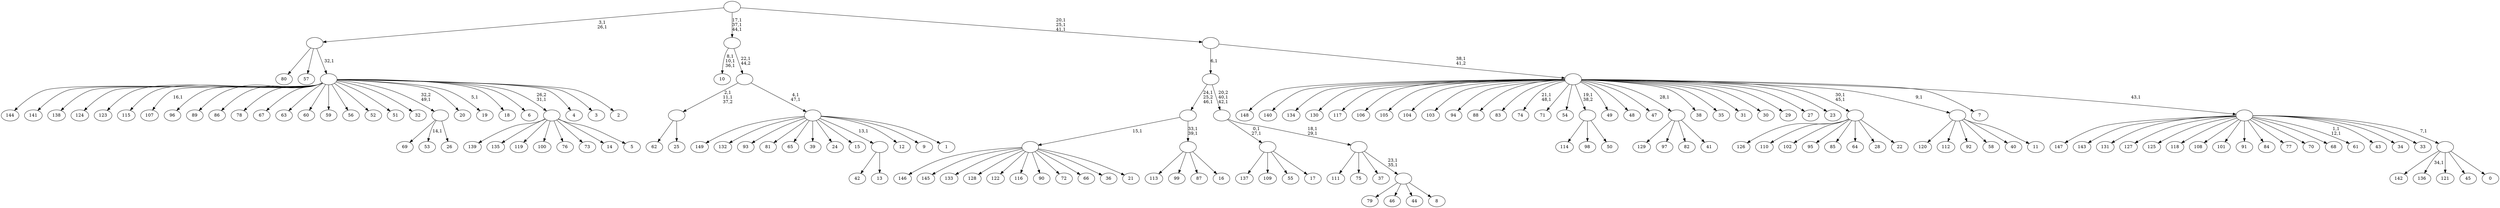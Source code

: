 digraph T {
	200 [label="149"]
	199 [label="148"]
	198 [label="147"]
	197 [label="146"]
	196 [label="145"]
	195 [label="144"]
	194 [label="143"]
	193 [label="142"]
	192 [label="141"]
	191 [label="140"]
	190 [label="139"]
	189 [label="138"]
	188 [label="137"]
	187 [label="136"]
	185 [label="135"]
	184 [label="134"]
	183 [label="133"]
	182 [label="132"]
	181 [label="131"]
	180 [label="130"]
	179 [label="129"]
	178 [label="128"]
	177 [label="127"]
	176 [label="126"]
	175 [label="125"]
	174 [label="124"]
	173 [label="123"]
	172 [label="122"]
	171 [label="121"]
	170 [label="120"]
	169 [label="119"]
	168 [label="118"]
	167 [label="117"]
	166 [label="116"]
	165 [label="115"]
	164 [label="114"]
	163 [label="113"]
	162 [label="112"]
	161 [label="111"]
	160 [label="110"]
	159 [label="109"]
	158 [label="108"]
	157 [label="107"]
	155 [label="106"]
	154 [label="105"]
	153 [label="104"]
	152 [label="103"]
	151 [label="102"]
	150 [label="101"]
	149 [label="100"]
	148 [label="99"]
	147 [label="98"]
	146 [label="97"]
	145 [label="96"]
	144 [label="95"]
	143 [label="94"]
	142 [label="93"]
	141 [label="92"]
	140 [label="91"]
	139 [label="90"]
	138 [label="89"]
	137 [label="88"]
	136 [label="87"]
	135 [label="86"]
	134 [label="85"]
	133 [label="84"]
	132 [label="83"]
	131 [label="82"]
	130 [label="81"]
	129 [label="80"]
	128 [label="79"]
	127 [label="78"]
	126 [label="77"]
	125 [label="76"]
	124 [label="75"]
	123 [label="74"]
	120 [label="73"]
	119 [label="72"]
	118 [label="71"]
	117 [label="70"]
	116 [label="69"]
	115 [label="68"]
	114 [label="67"]
	113 [label="66"]
	112 [label="65"]
	111 [label="64"]
	110 [label="63"]
	109 [label="62"]
	108 [label="61"]
	105 [label="60"]
	104 [label="59"]
	103 [label="58"]
	102 [label="57"]
	101 [label="56"]
	100 [label="55"]
	99 [label="54"]
	98 [label="53"]
	96 [label="52"]
	95 [label="51"]
	94 [label="50"]
	93 [label=""]
	92 [label="49"]
	91 [label="48"]
	90 [label="47"]
	89 [label="46"]
	88 [label="45"]
	87 [label="44"]
	86 [label="43"]
	85 [label="42"]
	84 [label="41"]
	83 [label=""]
	82 [label="40"]
	81 [label="39"]
	80 [label="38"]
	79 [label="37"]
	78 [label="36"]
	77 [label="35"]
	76 [label="34"]
	75 [label="33"]
	74 [label="32"]
	73 [label="31"]
	72 [label="30"]
	71 [label="29"]
	70 [label="28"]
	69 [label="27"]
	68 [label="26"]
	67 [label=""]
	66 [label="25"]
	65 [label=""]
	63 [label="24"]
	62 [label="23"]
	61 [label="22"]
	60 [label=""]
	58 [label="21"]
	57 [label=""]
	56 [label="20"]
	55 [label="19"]
	53 [label="18"]
	52 [label="17"]
	51 [label=""]
	49 [label="16"]
	48 [label=""]
	46 [label=""]
	44 [label="15"]
	43 [label="14"]
	42 [label="13"]
	41 [label=""]
	40 [label="12"]
	39 [label="11"]
	38 [label=""]
	37 [label="10"]
	33 [label="9"]
	32 [label="8"]
	31 [label=""]
	29 [label=""]
	27 [label=""]
	25 [label=""]
	24 [label="7"]
	23 [label="6"]
	22 [label="5"]
	21 [label=""]
	20 [label="4"]
	19 [label="3"]
	18 [label="2"]
	17 [label=""]
	16 [label=""]
	14 [label="1"]
	13 [label=""]
	11 [label=""]
	10 [label=""]
	7 [label="0"]
	6 [label=""]
	5 [label=""]
	4 [label=""]
	3 [label=""]
	0 [label=""]
	93 -> 164 [label=""]
	93 -> 147 [label=""]
	93 -> 94 [label=""]
	83 -> 179 [label=""]
	83 -> 146 [label=""]
	83 -> 131 [label=""]
	83 -> 84 [label=""]
	67 -> 98 [label="14,1"]
	67 -> 116 [label=""]
	67 -> 68 [label=""]
	65 -> 109 [label=""]
	65 -> 66 [label=""]
	60 -> 176 [label=""]
	60 -> 160 [label=""]
	60 -> 151 [label=""]
	60 -> 144 [label=""]
	60 -> 134 [label=""]
	60 -> 111 [label=""]
	60 -> 70 [label=""]
	60 -> 61 [label=""]
	57 -> 197 [label=""]
	57 -> 196 [label=""]
	57 -> 183 [label=""]
	57 -> 178 [label=""]
	57 -> 172 [label=""]
	57 -> 166 [label=""]
	57 -> 139 [label=""]
	57 -> 119 [label=""]
	57 -> 113 [label=""]
	57 -> 78 [label=""]
	57 -> 58 [label=""]
	51 -> 188 [label=""]
	51 -> 159 [label=""]
	51 -> 100 [label=""]
	51 -> 52 [label=""]
	48 -> 163 [label=""]
	48 -> 148 [label=""]
	48 -> 136 [label=""]
	48 -> 49 [label=""]
	46 -> 48 [label="33,1\n39,1"]
	46 -> 57 [label="15,1"]
	41 -> 85 [label=""]
	41 -> 42 [label=""]
	38 -> 170 [label=""]
	38 -> 162 [label=""]
	38 -> 141 [label=""]
	38 -> 103 [label=""]
	38 -> 82 [label=""]
	38 -> 39 [label=""]
	31 -> 128 [label=""]
	31 -> 89 [label=""]
	31 -> 87 [label=""]
	31 -> 32 [label=""]
	29 -> 31 [label="23,1\n35,1"]
	29 -> 161 [label=""]
	29 -> 124 [label=""]
	29 -> 79 [label=""]
	27 -> 29 [label="18,1\n29,1"]
	27 -> 51 [label="0,1\n27,1"]
	25 -> 27 [label="20,2\n40,1\n42,1"]
	25 -> 46 [label="24,1\n25,2\n46,1"]
	21 -> 190 [label=""]
	21 -> 185 [label=""]
	21 -> 169 [label=""]
	21 -> 149 [label=""]
	21 -> 125 [label=""]
	21 -> 120 [label=""]
	21 -> 43 [label=""]
	21 -> 22 [label=""]
	17 -> 55 [label="5,1"]
	17 -> 157 [label="16,1"]
	17 -> 195 [label=""]
	17 -> 192 [label=""]
	17 -> 189 [label=""]
	17 -> 174 [label=""]
	17 -> 173 [label=""]
	17 -> 165 [label=""]
	17 -> 145 [label=""]
	17 -> 138 [label=""]
	17 -> 135 [label=""]
	17 -> 127 [label=""]
	17 -> 114 [label=""]
	17 -> 110 [label=""]
	17 -> 105 [label=""]
	17 -> 104 [label=""]
	17 -> 101 [label=""]
	17 -> 96 [label=""]
	17 -> 95 [label=""]
	17 -> 74 [label=""]
	17 -> 67 [label="32,2\n49,1"]
	17 -> 56 [label=""]
	17 -> 53 [label=""]
	17 -> 23 [label=""]
	17 -> 21 [label="26,2\n31,1"]
	17 -> 20 [label=""]
	17 -> 19 [label=""]
	17 -> 18 [label=""]
	16 -> 129 [label=""]
	16 -> 102 [label=""]
	16 -> 17 [label="32,1"]
	13 -> 200 [label=""]
	13 -> 182 [label=""]
	13 -> 142 [label=""]
	13 -> 130 [label=""]
	13 -> 112 [label=""]
	13 -> 81 [label=""]
	13 -> 63 [label=""]
	13 -> 44 [label=""]
	13 -> 41 [label="13,1"]
	13 -> 40 [label=""]
	13 -> 33 [label=""]
	13 -> 14 [label=""]
	11 -> 13 [label="4,1\n47,1"]
	11 -> 65 [label="2,1\n11,1\n37,2"]
	10 -> 37 [label="8,1\n10,1\n36,1"]
	10 -> 11 [label="22,1\n44,2"]
	6 -> 187 [label="34,1"]
	6 -> 193 [label=""]
	6 -> 171 [label=""]
	6 -> 88 [label=""]
	6 -> 7 [label=""]
	5 -> 108 [label="1,1\n12,1"]
	5 -> 198 [label=""]
	5 -> 194 [label=""]
	5 -> 181 [label=""]
	5 -> 177 [label=""]
	5 -> 175 [label=""]
	5 -> 168 [label=""]
	5 -> 158 [label=""]
	5 -> 150 [label=""]
	5 -> 140 [label=""]
	5 -> 133 [label=""]
	5 -> 126 [label=""]
	5 -> 117 [label=""]
	5 -> 115 [label=""]
	5 -> 86 [label=""]
	5 -> 76 [label=""]
	5 -> 75 [label=""]
	5 -> 6 [label="7,1"]
	4 -> 60 [label="30,1\n45,1"]
	4 -> 123 [label="21,1\n48,1"]
	4 -> 199 [label=""]
	4 -> 191 [label=""]
	4 -> 184 [label=""]
	4 -> 180 [label=""]
	4 -> 167 [label=""]
	4 -> 155 [label=""]
	4 -> 154 [label=""]
	4 -> 153 [label=""]
	4 -> 152 [label=""]
	4 -> 143 [label=""]
	4 -> 137 [label=""]
	4 -> 132 [label=""]
	4 -> 118 [label=""]
	4 -> 99 [label=""]
	4 -> 93 [label="19,1\n38,2"]
	4 -> 92 [label=""]
	4 -> 91 [label=""]
	4 -> 90 [label=""]
	4 -> 83 [label="28,1"]
	4 -> 80 [label=""]
	4 -> 77 [label=""]
	4 -> 73 [label=""]
	4 -> 72 [label=""]
	4 -> 71 [label=""]
	4 -> 69 [label=""]
	4 -> 62 [label=""]
	4 -> 38 [label="9,1"]
	4 -> 24 [label=""]
	4 -> 5 [label="43,1"]
	3 -> 25 [label="6,1"]
	3 -> 4 [label="38,1\n41,2"]
	0 -> 3 [label="20,1\n25,1\n41,1"]
	0 -> 10 [label="17,1\n37,1\n44,1"]
	0 -> 16 [label="3,1\n26,1"]
}
